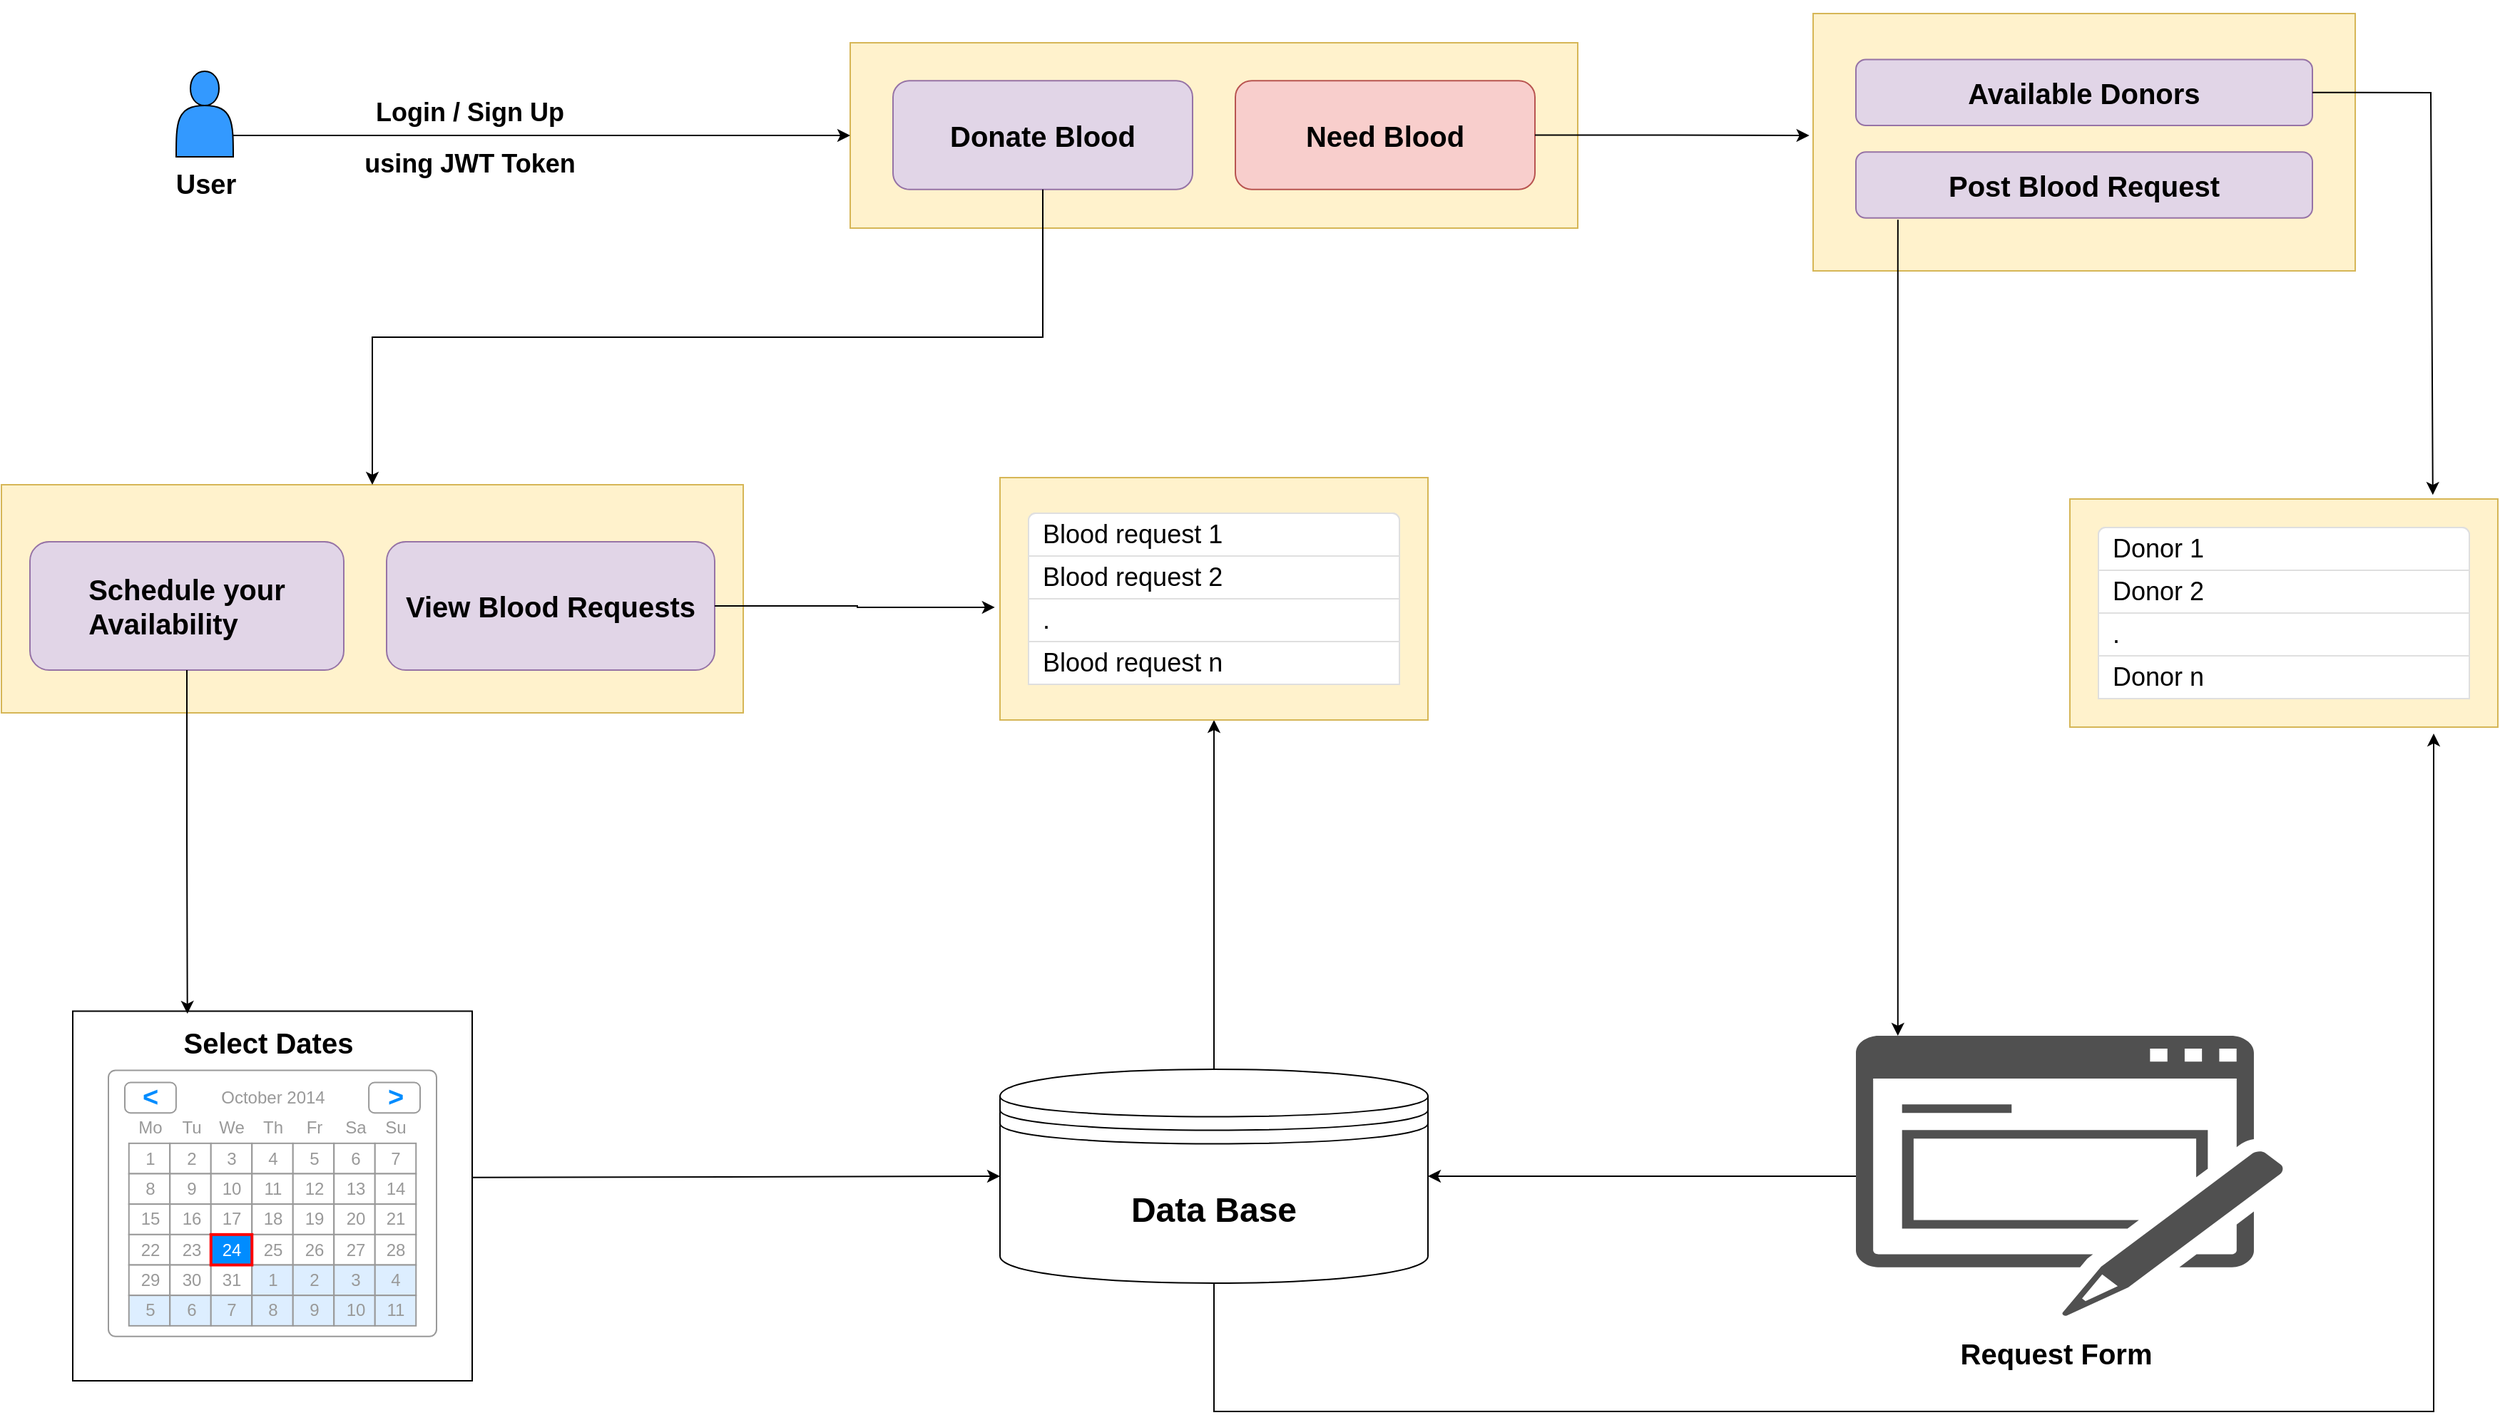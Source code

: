 <mxfile version="21.1.5" type="github">
  <diagram name="Page-1" id="_dlQbxQwr0FtsPUABI_s">
    <mxGraphModel dx="4420" dy="1849" grid="1" gridSize="10" guides="1" tooltips="1" connect="1" arrows="1" fold="1" page="1" pageScale="1" pageWidth="850" pageHeight="1100" math="0" shadow="0">
      <root>
        <mxCell id="0" />
        <mxCell id="1" parent="0" />
        <mxCell id="BOf6KH2qvp3F2B6-meaJ-16" style="edgeStyle=orthogonalEdgeStyle;rounded=0;orthogonalLoop=1;jettySize=auto;html=1;exitX=0.5;exitY=1;exitDx=0;exitDy=0;entryX=0.85;entryY=1.028;entryDx=0;entryDy=0;entryPerimeter=0;" parent="1" source="t5PaIuf_Ucvlq-BYLgik-24" edge="1" target="t5PaIuf_Ucvlq-BYLgik-53">
          <mxGeometry relative="1" as="geometry">
            <mxPoint x="-260" y="1010" as="targetPoint" />
            <mxPoint x="590" y="540" as="sourcePoint" />
            <Array as="points">
              <mxPoint x="-190" y="1030" />
              <mxPoint x="665" y="1030" />
            </Array>
          </mxGeometry>
        </mxCell>
        <mxCell id="BOf6KH2qvp3F2B6-meaJ-19" style="edgeStyle=orthogonalEdgeStyle;rounded=0;orthogonalLoop=1;jettySize=auto;html=1;exitX=0.5;exitY=0;exitDx=0;exitDy=0;entryX=0.5;entryY=1;entryDx=0;entryDy=0;" parent="1" source="t5PaIuf_Ucvlq-BYLgik-24" target="t5PaIuf_Ucvlq-BYLgik-28" edge="1">
          <mxGeometry relative="1" as="geometry">
            <Array as="points">
              <mxPoint x="-190" y="580" />
              <mxPoint x="-190" y="580" />
            </Array>
          </mxGeometry>
        </mxCell>
        <mxCell id="t5PaIuf_Ucvlq-BYLgik-24" value="&lt;font style=&quot;font-size: 24px;&quot;&gt;Data Base&lt;/font&gt;" style="shape=datastore;whiteSpace=wrap;html=1;fontSize=22;fontStyle=1" parent="1" vertex="1">
          <mxGeometry x="-340" y="790" width="300" height="150" as="geometry" />
        </mxCell>
        <mxCell id="t5PaIuf_Ucvlq-BYLgik-44" value="" style="sketch=0;pointerEvents=1;shadow=0;dashed=0;html=1;strokeColor=none;fillColor=#505050;labelPosition=center;verticalLabelPosition=bottom;verticalAlign=top;outlineConnect=0;align=center;shape=mxgraph.office.concepts.form;" parent="1" vertex="1">
          <mxGeometry x="260" y="766.5" width="300" height="197" as="geometry" />
        </mxCell>
        <mxCell id="t5PaIuf_Ucvlq-BYLgik-47" value="" style="endArrow=classic;html=1;rounded=0;entryX=1;entryY=0.5;entryDx=0;entryDy=0;" parent="1" source="t5PaIuf_Ucvlq-BYLgik-44" target="t5PaIuf_Ucvlq-BYLgik-24" edge="1">
          <mxGeometry width="50" height="50" relative="1" as="geometry">
            <mxPoint x="490" y="1110" as="sourcePoint" />
            <mxPoint x="580" y="1000" as="targetPoint" />
          </mxGeometry>
        </mxCell>
        <mxCell id="t5PaIuf_Ucvlq-BYLgik-48" value="&lt;b&gt;Request Form&lt;/b&gt;" style="text;html=1;align=center;verticalAlign=middle;resizable=0;points=[];autosize=1;strokeColor=none;fillColor=none;fontSize=20;" parent="1" vertex="1">
          <mxGeometry x="320" y="968.5" width="160" height="40" as="geometry" />
        </mxCell>
        <mxCell id="BOf6KH2qvp3F2B6-meaJ-9" value="" style="group" parent="1" vertex="1" connectable="0">
          <mxGeometry x="-1040" y="380" width="520" height="160" as="geometry" />
        </mxCell>
        <mxCell id="t5PaIuf_Ucvlq-BYLgik-10" value="" style="whiteSpace=wrap;html=1;fillColor=#fff2cc;strokeColor=#d6b656;movable=1;resizable=1;rotatable=1;deletable=1;editable=1;locked=0;connectable=1;" parent="BOf6KH2qvp3F2B6-meaJ-9" vertex="1">
          <mxGeometry width="520" height="160" as="geometry" />
        </mxCell>
        <mxCell id="t5PaIuf_Ucvlq-BYLgik-12" value="&lt;div style=&quot;text-align: justify;&quot;&gt;&lt;b style=&quot;text-align: center; border-color: var(--border-color);&quot;&gt;&lt;div style=&quot;text-align: justify; display: inline !important;&quot;&gt;&lt;b style=&quot;border-color: var(--border-color);&quot;&gt;Schedule&amp;nbsp;&lt;/b&gt;&lt;b style=&quot;border-color: var(--border-color);&quot;&gt;your&lt;/b&gt;&lt;/div&gt;&lt;/b&gt;&lt;br&gt;&lt;/div&gt;&lt;b style=&quot;border-color: var(--border-color);&quot;&gt;&lt;div style=&quot;text-align: justify;&quot;&gt;&lt;b style=&quot;border-color: var(--border-color);&quot;&gt;Availability&lt;/b&gt;&lt;/div&gt;&lt;/b&gt;" style="rounded=1;whiteSpace=wrap;html=1;fillColor=#e1d5e7;strokeColor=#9673a6;fontSize=20;" parent="BOf6KH2qvp3F2B6-meaJ-9" vertex="1">
          <mxGeometry x="20" y="40" width="220" height="90" as="geometry" />
        </mxCell>
        <mxCell id="t5PaIuf_Ucvlq-BYLgik-13" value="&lt;b&gt;View Blood Requests&lt;br&gt;&lt;/b&gt;" style="rounded=1;whiteSpace=wrap;html=1;fillColor=#e1d5e7;strokeColor=#9673a6;fontSize=20;" parent="BOf6KH2qvp3F2B6-meaJ-9" vertex="1">
          <mxGeometry x="270" y="40" width="230" height="90" as="geometry" />
        </mxCell>
        <mxCell id="BOf6KH2qvp3F2B6-meaJ-10" value="" style="group" parent="1" vertex="1" connectable="0">
          <mxGeometry x="-1010" y="728.5" width="320" height="280" as="geometry" />
        </mxCell>
        <mxCell id="t5PaIuf_Ucvlq-BYLgik-22" value="Select Dates&amp;nbsp;&lt;br&gt;&lt;br&gt;&lt;br&gt;&lt;br&gt;&lt;br&gt;&lt;br&gt;&lt;br&gt;&lt;br&gt;&lt;br&gt;&lt;br&gt;" style="rounded=0;whiteSpace=wrap;html=1;fontSize=20;fontStyle=1" parent="BOf6KH2qvp3F2B6-meaJ-10" vertex="1">
          <mxGeometry x="20" y="20.741" width="280" height="259.259" as="geometry" />
        </mxCell>
        <mxCell id="t5PaIuf_Ucvlq-BYLgik-79" value="" style="strokeWidth=1;shadow=0;dashed=0;align=center;html=1;shape=mxgraph.mockup.forms.rrect;rSize=5;strokeColor=#999999;fillColor=#ffffff;" parent="BOf6KH2qvp3F2B6-meaJ-10" vertex="1">
          <mxGeometry x="45" y="62.222" width="230" height="186.667" as="geometry" />
        </mxCell>
        <mxCell id="t5PaIuf_Ucvlq-BYLgik-80" value="October 2014" style="strokeWidth=1;shadow=0;dashed=0;align=center;html=1;shape=mxgraph.mockup.forms.anchor;fontColor=#999999;" parent="t5PaIuf_Ucvlq-BYLgik-79" vertex="1">
          <mxGeometry x="43.125" y="8.533" width="143.75" height="21.333" as="geometry" />
        </mxCell>
        <mxCell id="t5PaIuf_Ucvlq-BYLgik-81" value="&lt;" style="strokeWidth=1;shadow=0;dashed=0;align=center;html=1;shape=mxgraph.mockup.forms.rrect;rSize=4;strokeColor=#999999;fontColor=#008cff;fontSize=19;fontStyle=1;" parent="t5PaIuf_Ucvlq-BYLgik-79" vertex="1">
          <mxGeometry x="11.5" y="8.533" width="35.938" height="21.333" as="geometry" />
        </mxCell>
        <mxCell id="t5PaIuf_Ucvlq-BYLgik-82" value="&gt;" style="strokeWidth=1;shadow=0;dashed=0;align=center;html=1;shape=mxgraph.mockup.forms.rrect;rSize=4;strokeColor=#999999;fontColor=#008cff;fontSize=19;fontStyle=1;" parent="t5PaIuf_Ucvlq-BYLgik-79" vertex="1">
          <mxGeometry x="182.562" y="8.533" width="35.938" height="21.333" as="geometry" />
        </mxCell>
        <mxCell id="t5PaIuf_Ucvlq-BYLgik-83" value="Mo" style="strokeWidth=1;shadow=0;dashed=0;align=center;html=1;shape=mxgraph.mockup.forms.anchor;fontColor=#999999;" parent="t5PaIuf_Ucvlq-BYLgik-79" vertex="1">
          <mxGeometry x="14.375" y="29.867" width="28.75" height="21.333" as="geometry" />
        </mxCell>
        <mxCell id="t5PaIuf_Ucvlq-BYLgik-84" value="Tu" style="strokeWidth=1;shadow=0;dashed=0;align=center;html=1;shape=mxgraph.mockup.forms.anchor;fontColor=#999999;" parent="t5PaIuf_Ucvlq-BYLgik-79" vertex="1">
          <mxGeometry x="43.125" y="29.867" width="28.75" height="21.333" as="geometry" />
        </mxCell>
        <mxCell id="t5PaIuf_Ucvlq-BYLgik-85" value="We" style="strokeWidth=1;shadow=0;dashed=0;align=center;html=1;shape=mxgraph.mockup.forms.anchor;fontColor=#999999;" parent="t5PaIuf_Ucvlq-BYLgik-79" vertex="1">
          <mxGeometry x="71.875" y="29.867" width="28.75" height="21.333" as="geometry" />
        </mxCell>
        <mxCell id="t5PaIuf_Ucvlq-BYLgik-86" value="Th" style="strokeWidth=1;shadow=0;dashed=0;align=center;html=1;shape=mxgraph.mockup.forms.anchor;fontColor=#999999;" parent="t5PaIuf_Ucvlq-BYLgik-79" vertex="1">
          <mxGeometry x="100.625" y="29.867" width="28.75" height="21.333" as="geometry" />
        </mxCell>
        <mxCell id="t5PaIuf_Ucvlq-BYLgik-87" value="Fr" style="strokeWidth=1;shadow=0;dashed=0;align=center;html=1;shape=mxgraph.mockup.forms.anchor;fontColor=#999999;" parent="t5PaIuf_Ucvlq-BYLgik-79" vertex="1">
          <mxGeometry x="129.375" y="29.867" width="28.75" height="21.333" as="geometry" />
        </mxCell>
        <mxCell id="t5PaIuf_Ucvlq-BYLgik-88" value="Sa" style="strokeWidth=1;shadow=0;dashed=0;align=center;html=1;shape=mxgraph.mockup.forms.anchor;fontColor=#999999;" parent="t5PaIuf_Ucvlq-BYLgik-79" vertex="1">
          <mxGeometry x="158.125" y="29.867" width="28.75" height="21.333" as="geometry" />
        </mxCell>
        <mxCell id="t5PaIuf_Ucvlq-BYLgik-89" value="Su" style="strokeWidth=1;shadow=0;dashed=0;align=center;html=1;shape=mxgraph.mockup.forms.anchor;fontColor=#999999;" parent="t5PaIuf_Ucvlq-BYLgik-79" vertex="1">
          <mxGeometry x="186.875" y="29.867" width="28.75" height="21.333" as="geometry" />
        </mxCell>
        <mxCell id="t5PaIuf_Ucvlq-BYLgik-90" value="1" style="strokeWidth=1;shadow=0;dashed=0;align=center;html=1;shape=mxgraph.mockup.forms.rrect;rSize=0;strokeColor=#999999;fontColor=#999999;" parent="t5PaIuf_Ucvlq-BYLgik-79" vertex="1">
          <mxGeometry x="14.375" y="51.2" width="28.75" height="21.333" as="geometry" />
        </mxCell>
        <mxCell id="t5PaIuf_Ucvlq-BYLgik-91" value="2" style="strokeWidth=1;shadow=0;dashed=0;align=center;html=1;shape=mxgraph.mockup.forms.rrect;rSize=0;strokeColor=#999999;fontColor=#999999;" parent="t5PaIuf_Ucvlq-BYLgik-79" vertex="1">
          <mxGeometry x="43.125" y="51.2" width="28.75" height="21.333" as="geometry" />
        </mxCell>
        <mxCell id="t5PaIuf_Ucvlq-BYLgik-92" value="3" style="strokeWidth=1;shadow=0;dashed=0;align=center;html=1;shape=mxgraph.mockup.forms.rrect;rSize=0;strokeColor=#999999;fontColor=#999999;" parent="t5PaIuf_Ucvlq-BYLgik-79" vertex="1">
          <mxGeometry x="71.875" y="51.2" width="28.75" height="21.333" as="geometry" />
        </mxCell>
        <mxCell id="t5PaIuf_Ucvlq-BYLgik-93" value="4" style="strokeWidth=1;shadow=0;dashed=0;align=center;html=1;shape=mxgraph.mockup.forms.rrect;rSize=0;strokeColor=#999999;fontColor=#999999;" parent="t5PaIuf_Ucvlq-BYLgik-79" vertex="1">
          <mxGeometry x="100.625" y="51.2" width="28.75" height="21.333" as="geometry" />
        </mxCell>
        <mxCell id="t5PaIuf_Ucvlq-BYLgik-94" value="5" style="strokeWidth=1;shadow=0;dashed=0;align=center;html=1;shape=mxgraph.mockup.forms.rrect;rSize=0;strokeColor=#999999;fontColor=#999999;" parent="t5PaIuf_Ucvlq-BYLgik-79" vertex="1">
          <mxGeometry x="129.375" y="51.2" width="28.75" height="21.333" as="geometry" />
        </mxCell>
        <mxCell id="t5PaIuf_Ucvlq-BYLgik-95" value="6" style="strokeWidth=1;shadow=0;dashed=0;align=center;html=1;shape=mxgraph.mockup.forms.rrect;rSize=0;strokeColor=#999999;fontColor=#999999;" parent="t5PaIuf_Ucvlq-BYLgik-79" vertex="1">
          <mxGeometry x="158.125" y="51.2" width="28.75" height="21.333" as="geometry" />
        </mxCell>
        <mxCell id="t5PaIuf_Ucvlq-BYLgik-96" value="7" style="strokeWidth=1;shadow=0;dashed=0;align=center;html=1;shape=mxgraph.mockup.forms.rrect;rSize=0;strokeColor=#999999;fontColor=#999999;" parent="t5PaIuf_Ucvlq-BYLgik-79" vertex="1">
          <mxGeometry x="186.875" y="51.2" width="28.75" height="21.333" as="geometry" />
        </mxCell>
        <mxCell id="t5PaIuf_Ucvlq-BYLgik-97" value="8" style="strokeWidth=1;shadow=0;dashed=0;align=center;html=1;shape=mxgraph.mockup.forms.rrect;rSize=0;strokeColor=#999999;fontColor=#999999;" parent="t5PaIuf_Ucvlq-BYLgik-79" vertex="1">
          <mxGeometry x="14.375" y="72.533" width="28.75" height="21.333" as="geometry" />
        </mxCell>
        <mxCell id="t5PaIuf_Ucvlq-BYLgik-98" value="9" style="strokeWidth=1;shadow=0;dashed=0;align=center;html=1;shape=mxgraph.mockup.forms.rrect;rSize=0;strokeColor=#999999;fontColor=#999999;" parent="t5PaIuf_Ucvlq-BYLgik-79" vertex="1">
          <mxGeometry x="43.125" y="72.533" width="28.75" height="21.333" as="geometry" />
        </mxCell>
        <mxCell id="t5PaIuf_Ucvlq-BYLgik-99" value="10" style="strokeWidth=1;shadow=0;dashed=0;align=center;html=1;shape=mxgraph.mockup.forms.rrect;rSize=0;strokeColor=#999999;fontColor=#999999;" parent="t5PaIuf_Ucvlq-BYLgik-79" vertex="1">
          <mxGeometry x="71.875" y="72.533" width="28.75" height="21.333" as="geometry" />
        </mxCell>
        <mxCell id="t5PaIuf_Ucvlq-BYLgik-100" value="11" style="strokeWidth=1;shadow=0;dashed=0;align=center;html=1;shape=mxgraph.mockup.forms.rrect;rSize=0;strokeColor=#999999;fontColor=#999999;" parent="t5PaIuf_Ucvlq-BYLgik-79" vertex="1">
          <mxGeometry x="100.625" y="72.533" width="28.75" height="21.333" as="geometry" />
        </mxCell>
        <mxCell id="t5PaIuf_Ucvlq-BYLgik-101" value="12" style="strokeWidth=1;shadow=0;dashed=0;align=center;html=1;shape=mxgraph.mockup.forms.rrect;rSize=0;strokeColor=#999999;fontColor=#999999;" parent="t5PaIuf_Ucvlq-BYLgik-79" vertex="1">
          <mxGeometry x="129.375" y="72.533" width="28.75" height="21.333" as="geometry" />
        </mxCell>
        <mxCell id="t5PaIuf_Ucvlq-BYLgik-102" value="13" style="strokeWidth=1;shadow=0;dashed=0;align=center;html=1;shape=mxgraph.mockup.forms.rrect;rSize=0;strokeColor=#999999;fontColor=#999999;" parent="t5PaIuf_Ucvlq-BYLgik-79" vertex="1">
          <mxGeometry x="158.125" y="72.533" width="28.75" height="21.333" as="geometry" />
        </mxCell>
        <mxCell id="t5PaIuf_Ucvlq-BYLgik-103" value="14" style="strokeWidth=1;shadow=0;dashed=0;align=center;html=1;shape=mxgraph.mockup.forms.rrect;rSize=0;strokeColor=#999999;fontColor=#999999;" parent="t5PaIuf_Ucvlq-BYLgik-79" vertex="1">
          <mxGeometry x="186.875" y="72.533" width="28.75" height="21.333" as="geometry" />
        </mxCell>
        <mxCell id="t5PaIuf_Ucvlq-BYLgik-104" value="15" style="strokeWidth=1;shadow=0;dashed=0;align=center;html=1;shape=mxgraph.mockup.forms.rrect;rSize=0;strokeColor=#999999;fontColor=#999999;" parent="t5PaIuf_Ucvlq-BYLgik-79" vertex="1">
          <mxGeometry x="14.375" y="93.867" width="28.75" height="21.333" as="geometry" />
        </mxCell>
        <mxCell id="t5PaIuf_Ucvlq-BYLgik-105" value="16" style="strokeWidth=1;shadow=0;dashed=0;align=center;html=1;shape=mxgraph.mockup.forms.rrect;rSize=0;strokeColor=#999999;fontColor=#999999;" parent="t5PaIuf_Ucvlq-BYLgik-79" vertex="1">
          <mxGeometry x="43.125" y="93.867" width="28.75" height="21.333" as="geometry" />
        </mxCell>
        <mxCell id="t5PaIuf_Ucvlq-BYLgik-106" value="17" style="strokeWidth=1;shadow=0;dashed=0;align=center;html=1;shape=mxgraph.mockup.forms.rrect;rSize=0;strokeColor=#999999;fontColor=#999999;" parent="t5PaIuf_Ucvlq-BYLgik-79" vertex="1">
          <mxGeometry x="71.875" y="93.867" width="28.75" height="21.333" as="geometry" />
        </mxCell>
        <mxCell id="t5PaIuf_Ucvlq-BYLgik-107" value="18" style="strokeWidth=1;shadow=0;dashed=0;align=center;html=1;shape=mxgraph.mockup.forms.rrect;rSize=0;strokeColor=#999999;fontColor=#999999;" parent="t5PaIuf_Ucvlq-BYLgik-79" vertex="1">
          <mxGeometry x="100.625" y="93.867" width="28.75" height="21.333" as="geometry" />
        </mxCell>
        <mxCell id="t5PaIuf_Ucvlq-BYLgik-108" value="19" style="strokeWidth=1;shadow=0;dashed=0;align=center;html=1;shape=mxgraph.mockup.forms.rrect;rSize=0;strokeColor=#999999;fontColor=#999999;" parent="t5PaIuf_Ucvlq-BYLgik-79" vertex="1">
          <mxGeometry x="129.375" y="93.867" width="28.75" height="21.333" as="geometry" />
        </mxCell>
        <mxCell id="t5PaIuf_Ucvlq-BYLgik-109" value="20" style="strokeWidth=1;shadow=0;dashed=0;align=center;html=1;shape=mxgraph.mockup.forms.rrect;rSize=0;strokeColor=#999999;fontColor=#999999;" parent="t5PaIuf_Ucvlq-BYLgik-79" vertex="1">
          <mxGeometry x="158.125" y="93.867" width="28.75" height="21.333" as="geometry" />
        </mxCell>
        <mxCell id="t5PaIuf_Ucvlq-BYLgik-110" value="21" style="strokeWidth=1;shadow=0;dashed=0;align=center;html=1;shape=mxgraph.mockup.forms.rrect;rSize=0;strokeColor=#999999;fontColor=#999999;" parent="t5PaIuf_Ucvlq-BYLgik-79" vertex="1">
          <mxGeometry x="186.875" y="93.867" width="28.75" height="21.333" as="geometry" />
        </mxCell>
        <mxCell id="t5PaIuf_Ucvlq-BYLgik-111" value="22" style="strokeWidth=1;shadow=0;dashed=0;align=center;html=1;shape=mxgraph.mockup.forms.rrect;rSize=0;strokeColor=#999999;fontColor=#999999;" parent="t5PaIuf_Ucvlq-BYLgik-79" vertex="1">
          <mxGeometry x="14.375" y="115.2" width="28.75" height="21.333" as="geometry" />
        </mxCell>
        <mxCell id="t5PaIuf_Ucvlq-BYLgik-112" value="23" style="strokeWidth=1;shadow=0;dashed=0;align=center;html=1;shape=mxgraph.mockup.forms.rrect;rSize=0;strokeColor=#999999;fontColor=#999999;" parent="t5PaIuf_Ucvlq-BYLgik-79" vertex="1">
          <mxGeometry x="43.125" y="115.2" width="28.75" height="21.333" as="geometry" />
        </mxCell>
        <mxCell id="t5PaIuf_Ucvlq-BYLgik-113" value="25" style="strokeWidth=1;shadow=0;dashed=0;align=center;html=1;shape=mxgraph.mockup.forms.rrect;rSize=0;strokeColor=#999999;fontColor=#999999;" parent="t5PaIuf_Ucvlq-BYLgik-79" vertex="1">
          <mxGeometry x="100.625" y="115.2" width="28.75" height="21.333" as="geometry" />
        </mxCell>
        <mxCell id="t5PaIuf_Ucvlq-BYLgik-114" value="26" style="strokeWidth=1;shadow=0;dashed=0;align=center;html=1;shape=mxgraph.mockup.forms.rrect;rSize=0;strokeColor=#999999;fontColor=#999999;" parent="t5PaIuf_Ucvlq-BYLgik-79" vertex="1">
          <mxGeometry x="129.375" y="115.2" width="28.75" height="21.333" as="geometry" />
        </mxCell>
        <mxCell id="t5PaIuf_Ucvlq-BYLgik-115" value="27" style="strokeWidth=1;shadow=0;dashed=0;align=center;html=1;shape=mxgraph.mockup.forms.rrect;rSize=0;strokeColor=#999999;fontColor=#999999;" parent="t5PaIuf_Ucvlq-BYLgik-79" vertex="1">
          <mxGeometry x="158.125" y="115.2" width="28.75" height="21.333" as="geometry" />
        </mxCell>
        <mxCell id="t5PaIuf_Ucvlq-BYLgik-116" value="28" style="strokeWidth=1;shadow=0;dashed=0;align=center;html=1;shape=mxgraph.mockup.forms.rrect;rSize=0;strokeColor=#999999;fontColor=#999999;" parent="t5PaIuf_Ucvlq-BYLgik-79" vertex="1">
          <mxGeometry x="186.875" y="115.2" width="28.75" height="21.333" as="geometry" />
        </mxCell>
        <mxCell id="t5PaIuf_Ucvlq-BYLgik-117" value="29" style="strokeWidth=1;shadow=0;dashed=0;align=center;html=1;shape=mxgraph.mockup.forms.rrect;rSize=0;strokeColor=#999999;fontColor=#999999;" parent="t5PaIuf_Ucvlq-BYLgik-79" vertex="1">
          <mxGeometry x="14.375" y="136.533" width="28.75" height="21.333" as="geometry" />
        </mxCell>
        <mxCell id="t5PaIuf_Ucvlq-BYLgik-118" value="30" style="strokeWidth=1;shadow=0;dashed=0;align=center;html=1;shape=mxgraph.mockup.forms.rrect;rSize=0;strokeColor=#999999;fontColor=#999999;" parent="t5PaIuf_Ucvlq-BYLgik-79" vertex="1">
          <mxGeometry x="43.125" y="136.533" width="28.75" height="21.333" as="geometry" />
        </mxCell>
        <mxCell id="t5PaIuf_Ucvlq-BYLgik-119" value="31" style="strokeWidth=1;shadow=0;dashed=0;align=center;html=1;shape=mxgraph.mockup.forms.rrect;rSize=0;strokeColor=#999999;fontColor=#999999;" parent="t5PaIuf_Ucvlq-BYLgik-79" vertex="1">
          <mxGeometry x="71.875" y="136.533" width="28.75" height="21.333" as="geometry" />
        </mxCell>
        <mxCell id="t5PaIuf_Ucvlq-BYLgik-120" value="1" style="strokeWidth=1;shadow=0;dashed=0;align=center;html=1;shape=mxgraph.mockup.forms.rrect;rSize=0;strokeColor=#999999;fontColor=#999999;fillColor=#ddeeff;" parent="t5PaIuf_Ucvlq-BYLgik-79" vertex="1">
          <mxGeometry x="100.625" y="136.533" width="28.75" height="21.333" as="geometry" />
        </mxCell>
        <mxCell id="t5PaIuf_Ucvlq-BYLgik-121" value="2" style="strokeWidth=1;shadow=0;dashed=0;align=center;html=1;shape=mxgraph.mockup.forms.rrect;rSize=0;strokeColor=#999999;fontColor=#999999;fillColor=#ddeeff;" parent="t5PaIuf_Ucvlq-BYLgik-79" vertex="1">
          <mxGeometry x="129.375" y="136.533" width="28.75" height="21.333" as="geometry" />
        </mxCell>
        <mxCell id="t5PaIuf_Ucvlq-BYLgik-122" value="3" style="strokeWidth=1;shadow=0;dashed=0;align=center;html=1;shape=mxgraph.mockup.forms.rrect;rSize=0;strokeColor=#999999;fontColor=#999999;fillColor=#ddeeff;" parent="t5PaIuf_Ucvlq-BYLgik-79" vertex="1">
          <mxGeometry x="158.125" y="136.533" width="28.75" height="21.333" as="geometry" />
        </mxCell>
        <mxCell id="t5PaIuf_Ucvlq-BYLgik-123" value="4" style="strokeWidth=1;shadow=0;dashed=0;align=center;html=1;shape=mxgraph.mockup.forms.rrect;rSize=0;strokeColor=#999999;fontColor=#999999;fillColor=#ddeeff;" parent="t5PaIuf_Ucvlq-BYLgik-79" vertex="1">
          <mxGeometry x="186.875" y="136.533" width="28.75" height="21.333" as="geometry" />
        </mxCell>
        <mxCell id="t5PaIuf_Ucvlq-BYLgik-124" value="5" style="strokeWidth=1;shadow=0;dashed=0;align=center;html=1;shape=mxgraph.mockup.forms.rrect;rSize=0;strokeColor=#999999;fontColor=#999999;fillColor=#ddeeff;" parent="t5PaIuf_Ucvlq-BYLgik-79" vertex="1">
          <mxGeometry x="14.375" y="157.867" width="28.75" height="21.333" as="geometry" />
        </mxCell>
        <mxCell id="t5PaIuf_Ucvlq-BYLgik-125" value="6" style="strokeWidth=1;shadow=0;dashed=0;align=center;html=1;shape=mxgraph.mockup.forms.rrect;rSize=0;strokeColor=#999999;fontColor=#999999;fillColor=#ddeeff;" parent="t5PaIuf_Ucvlq-BYLgik-79" vertex="1">
          <mxGeometry x="43.125" y="157.867" width="28.75" height="21.333" as="geometry" />
        </mxCell>
        <mxCell id="t5PaIuf_Ucvlq-BYLgik-126" value="7" style="strokeWidth=1;shadow=0;dashed=0;align=center;html=1;shape=mxgraph.mockup.forms.rrect;rSize=0;strokeColor=#999999;fontColor=#999999;fillColor=#ddeeff;" parent="t5PaIuf_Ucvlq-BYLgik-79" vertex="1">
          <mxGeometry x="71.875" y="157.867" width="28.75" height="21.333" as="geometry" />
        </mxCell>
        <mxCell id="t5PaIuf_Ucvlq-BYLgik-127" value="8" style="strokeWidth=1;shadow=0;dashed=0;align=center;html=1;shape=mxgraph.mockup.forms.rrect;rSize=0;strokeColor=#999999;fontColor=#999999;fillColor=#ddeeff;" parent="t5PaIuf_Ucvlq-BYLgik-79" vertex="1">
          <mxGeometry x="100.625" y="157.867" width="28.75" height="21.333" as="geometry" />
        </mxCell>
        <mxCell id="t5PaIuf_Ucvlq-BYLgik-128" value="9" style="strokeWidth=1;shadow=0;dashed=0;align=center;html=1;shape=mxgraph.mockup.forms.rrect;rSize=0;strokeColor=#999999;fontColor=#999999;fillColor=#ddeeff;" parent="t5PaIuf_Ucvlq-BYLgik-79" vertex="1">
          <mxGeometry x="129.375" y="157.867" width="28.75" height="21.333" as="geometry" />
        </mxCell>
        <mxCell id="t5PaIuf_Ucvlq-BYLgik-129" value="10" style="strokeWidth=1;shadow=0;dashed=0;align=center;html=1;shape=mxgraph.mockup.forms.rrect;rSize=0;strokeColor=#999999;fontColor=#999999;fillColor=#ddeeff;" parent="t5PaIuf_Ucvlq-BYLgik-79" vertex="1">
          <mxGeometry x="158.125" y="157.867" width="28.75" height="21.333" as="geometry" />
        </mxCell>
        <mxCell id="t5PaIuf_Ucvlq-BYLgik-130" value="11" style="strokeWidth=1;shadow=0;dashed=0;align=center;html=1;shape=mxgraph.mockup.forms.rrect;rSize=0;strokeColor=#999999;fontColor=#999999;fillColor=#ddeeff;" parent="t5PaIuf_Ucvlq-BYLgik-79" vertex="1">
          <mxGeometry x="186.875" y="157.867" width="28.75" height="21.333" as="geometry" />
        </mxCell>
        <mxCell id="t5PaIuf_Ucvlq-BYLgik-131" value="24" style="strokeWidth=1;shadow=0;dashed=0;align=center;html=1;shape=mxgraph.mockup.forms.rrect;rSize=0;strokeColor=#ff0000;fontColor=#ffffff;strokeWidth=2;fillColor=#008cff;" parent="t5PaIuf_Ucvlq-BYLgik-79" vertex="1">
          <mxGeometry x="71.875" y="115.2" width="28.75" height="21.333" as="geometry" />
        </mxCell>
        <mxCell id="BOf6KH2qvp3F2B6-meaJ-11" value="" style="group" parent="1" vertex="1" connectable="0">
          <mxGeometry x="-340" y="375" width="300" height="170" as="geometry" />
        </mxCell>
        <mxCell id="t5PaIuf_Ucvlq-BYLgik-28" value="" style="whiteSpace=wrap;html=1;fillColor=#fff2cc;strokeColor=#d6b656;movable=1;resizable=1;rotatable=1;deletable=1;editable=1;locked=0;connectable=1;" parent="BOf6KH2qvp3F2B6-meaJ-11" vertex="1">
          <mxGeometry width="300" height="170" as="geometry" />
        </mxCell>
        <mxCell id="t5PaIuf_Ucvlq-BYLgik-30" value="" style="html=1;shadow=0;dashed=0;shape=mxgraph.bootstrap.rrect;rSize=5;strokeColor=#DFDFDF;html=1;whiteSpace=wrap;fillColor=#FFFFFF;fontColor=#000000;" parent="BOf6KH2qvp3F2B6-meaJ-11" vertex="1">
          <mxGeometry x="20" y="25" width="260" height="120" as="geometry" />
        </mxCell>
        <mxCell id="t5PaIuf_Ucvlq-BYLgik-31" value="&lt;font color=&quot;#000000&quot;&gt;Blood request 1&lt;/font&gt;" style="html=1;shadow=0;dashed=0;shape=mxgraph.bootstrap.topButton;rSize=5;strokeColor=inherit;fillColor=#ffffff;fontColor=#6C767D;perimeter=none;whiteSpace=wrap;resizeWidth=1;align=left;spacing=10;fontSize=18;" parent="t5PaIuf_Ucvlq-BYLgik-30" vertex="1">
          <mxGeometry width="260" height="30" relative="1" as="geometry" />
        </mxCell>
        <mxCell id="t5PaIuf_Ucvlq-BYLgik-32" value="&lt;font style=&quot;font-size: 18px;&quot;&gt;Blood request 2&lt;/font&gt;" style="strokeColor=inherit;fillColor=inherit;gradientColor=inherit;fontColor=inherit;html=1;shadow=0;dashed=0;perimeter=none;whiteSpace=wrap;resizeWidth=1;align=left;spacing=10;" parent="t5PaIuf_Ucvlq-BYLgik-30" vertex="1">
          <mxGeometry width="260" height="30" relative="1" as="geometry">
            <mxPoint y="30" as="offset" />
          </mxGeometry>
        </mxCell>
        <mxCell id="t5PaIuf_Ucvlq-BYLgik-33" value="." style="strokeColor=inherit;fillColor=inherit;gradientColor=inherit;fontColor=inherit;html=1;shadow=0;dashed=0;perimeter=none;whiteSpace=wrap;resizeWidth=1;align=left;spacing=10;fontSize=18;" parent="t5PaIuf_Ucvlq-BYLgik-30" vertex="1">
          <mxGeometry width="260" height="30" relative="1" as="geometry">
            <mxPoint y="60" as="offset" />
          </mxGeometry>
        </mxCell>
        <mxCell id="t5PaIuf_Ucvlq-BYLgik-34" value="&lt;font style=&quot;font-size: 18px;&quot;&gt;Blood request n&lt;/font&gt;" style="strokeColor=inherit;fillColor=inherit;gradientColor=inherit;fontColor=inherit;html=1;shadow=0;dashed=0;perimeter=none;whiteSpace=wrap;resizeWidth=1;align=left;spacing=10;" parent="t5PaIuf_Ucvlq-BYLgik-30" vertex="1">
          <mxGeometry width="260" height="30" relative="1" as="geometry">
            <mxPoint y="90" as="offset" />
          </mxGeometry>
        </mxCell>
        <mxCell id="wy3hE0zntUCl_BmKuc5c-1" value="" style="group" parent="1" vertex="1" connectable="0">
          <mxGeometry x="230" y="40" width="380" height="190" as="geometry" />
        </mxCell>
        <mxCell id="t5PaIuf_Ucvlq-BYLgik-11" value="" style="whiteSpace=wrap;html=1;fillColor=#fff2cc;strokeColor=#d6b656;" parent="wy3hE0zntUCl_BmKuc5c-1" vertex="1">
          <mxGeometry y="9.5" width="380" height="180.5" as="geometry" />
        </mxCell>
        <mxCell id="t5PaIuf_Ucvlq-BYLgik-16" value="&lt;b&gt;Available Donors&lt;/b&gt;" style="rounded=1;whiteSpace=wrap;html=1;fillColor=#e1d5e7;strokeColor=#9673a6;fontSize=20;" parent="wy3hE0zntUCl_BmKuc5c-1" vertex="1">
          <mxGeometry x="30" y="41.707" width="320" height="46.341" as="geometry" />
        </mxCell>
        <mxCell id="t5PaIuf_Ucvlq-BYLgik-17" value="&lt;b&gt;Post Blood Request&lt;/b&gt;" style="rounded=1;whiteSpace=wrap;html=1;fillColor=#e1d5e7;strokeColor=#9673a6;fontSize=20;" parent="wy3hE0zntUCl_BmKuc5c-1" vertex="1">
          <mxGeometry x="30" y="106.585" width="320" height="46.341" as="geometry" />
        </mxCell>
        <mxCell id="wy3hE0zntUCl_BmKuc5c-6" value="" style="endArrow=classic;html=1;rounded=0;entryX=0;entryY=0.5;entryDx=0;entryDy=0;exitX=1;exitY=0.45;exitDx=0;exitDy=0;exitPerimeter=0;" parent="1" source="t5PaIuf_Ucvlq-BYLgik-22" target="t5PaIuf_Ucvlq-BYLgik-24" edge="1">
          <mxGeometry width="50" height="50" relative="1" as="geometry">
            <mxPoint x="-520" y="865" as="sourcePoint" />
            <mxPoint x="-470" y="869.38" as="targetPoint" />
          </mxGeometry>
        </mxCell>
        <mxCell id="BOf6KH2qvp3F2B6-meaJ-21" style="edgeStyle=orthogonalEdgeStyle;rounded=0;orthogonalLoop=1;jettySize=auto;html=1;exitX=1;exitY=0.5;exitDx=0;exitDy=0;entryX=-0.012;entryY=0.535;entryDx=0;entryDy=0;entryPerimeter=0;" parent="1" source="t5PaIuf_Ucvlq-BYLgik-13" target="t5PaIuf_Ucvlq-BYLgik-28" edge="1">
          <mxGeometry relative="1" as="geometry">
            <mxPoint x="-460.0" y="690" as="targetPoint" />
          </mxGeometry>
        </mxCell>
        <mxCell id="wy3hE0zntUCl_BmKuc5c-8" value="" style="group" parent="1" vertex="1" connectable="0">
          <mxGeometry x="-445" y="70" width="510" height="130" as="geometry" />
        </mxCell>
        <mxCell id="t5PaIuf_Ucvlq-BYLgik-2" value="" style="whiteSpace=wrap;html=1;fillColor=#fff2cc;strokeColor=#d6b656;container=0;" parent="wy3hE0zntUCl_BmKuc5c-8" vertex="1">
          <mxGeometry width="510" height="130" as="geometry" />
        </mxCell>
        <mxCell id="t5PaIuf_Ucvlq-BYLgik-9" value="&lt;b&gt;Need Blood&lt;/b&gt;" style="rounded=1;whiteSpace=wrap;html=1;fillColor=#f8cecc;strokeColor=#b85450;fontSize=20;container=0;" parent="wy3hE0zntUCl_BmKuc5c-8" vertex="1">
          <mxGeometry x="270" y="26.67" width="210" height="76.19" as="geometry" />
        </mxCell>
        <mxCell id="wy3hE0zntUCl_BmKuc5c-2" value="&lt;b&gt;Donate Blood&lt;/b&gt;" style="rounded=1;whiteSpace=wrap;html=1;fillColor=#e1d5e7;strokeColor=#9673a6;fontSize=20;container=0;" parent="wy3hE0zntUCl_BmKuc5c-8" vertex="1">
          <mxGeometry x="30" y="26.67" width="210" height="76.19" as="geometry" />
        </mxCell>
        <mxCell id="BOf6KH2qvp3F2B6-meaJ-24" style="edgeStyle=orthogonalEdgeStyle;rounded=0;orthogonalLoop=1;jettySize=auto;html=1;exitX=1;exitY=0.5;exitDx=0;exitDy=0;entryX=-0.007;entryY=0.474;entryDx=0;entryDy=0;entryPerimeter=0;" parent="1" source="t5PaIuf_Ucvlq-BYLgik-9" target="t5PaIuf_Ucvlq-BYLgik-11" edge="1">
          <mxGeometry relative="1" as="geometry">
            <mxPoint x="280" y="135" as="targetPoint" />
            <mxPoint x="90" y="-285" as="sourcePoint" />
          </mxGeometry>
        </mxCell>
        <mxCell id="BOf6KH2qvp3F2B6-meaJ-23" style="edgeStyle=orthogonalEdgeStyle;rounded=0;orthogonalLoop=1;jettySize=auto;html=1;exitX=0.5;exitY=1;exitDx=0;exitDy=0;entryX=0.5;entryY=0;entryDx=0;entryDy=0;" parent="1" source="wy3hE0zntUCl_BmKuc5c-2" target="t5PaIuf_Ucvlq-BYLgik-10" edge="1">
          <mxGeometry relative="1" as="geometry">
            <mxPoint x="-430" y="7.62" as="targetPoint" />
            <mxPoint x="-160" y="-239.999" as="sourcePoint" />
          </mxGeometry>
        </mxCell>
        <mxCell id="gCrkEK-7WveElL1altE7-2" value="" style="endArrow=classic;html=1;rounded=0;exitX=1;exitY=0.75;exitDx=0;exitDy=0;entryX=0;entryY=0.5;entryDx=0;entryDy=0;" edge="1" parent="1" source="t5PaIuf_Ucvlq-BYLgik-1" target="t5PaIuf_Ucvlq-BYLgik-2">
          <mxGeometry width="50" height="50" relative="1" as="geometry">
            <mxPoint x="-330" y="50" as="sourcePoint" />
            <mxPoint x="-280" as="targetPoint" />
          </mxGeometry>
        </mxCell>
        <mxCell id="gCrkEK-7WveElL1altE7-3" value="" style="endArrow=classic;html=1;rounded=0;exitX=1;exitY=0.5;exitDx=0;exitDy=0;entryX=0.848;entryY=-0.018;entryDx=0;entryDy=0;entryPerimeter=0;" edge="1" parent="1" source="t5PaIuf_Ucvlq-BYLgik-16" target="t5PaIuf_Ucvlq-BYLgik-53">
          <mxGeometry width="50" height="50" relative="1" as="geometry">
            <mxPoint x="730" y="110" as="sourcePoint" />
            <mxPoint x="660" y="370" as="targetPoint" />
            <Array as="points">
              <mxPoint x="663" y="105" />
            </Array>
          </mxGeometry>
        </mxCell>
        <mxCell id="BOf6KH2qvp3F2B6-meaJ-17" style="edgeStyle=orthogonalEdgeStyle;rounded=0;orthogonalLoop=1;jettySize=auto;html=1;exitX=0.092;exitY=1.025;exitDx=0;exitDy=0;exitPerimeter=0;" parent="1" source="t5PaIuf_Ucvlq-BYLgik-17" target="t5PaIuf_Ucvlq-BYLgik-44" edge="1">
          <mxGeometry relative="1" as="geometry">
            <mxPoint x="300" y="170" as="sourcePoint" />
            <mxPoint x="320" y="720" as="targetPoint" />
            <Array as="points">
              <mxPoint x="289" y="220" />
              <mxPoint x="289" y="220" />
            </Array>
          </mxGeometry>
        </mxCell>
        <mxCell id="gCrkEK-7WveElL1altE7-7" value="" style="group" vertex="1" connectable="0" parent="1">
          <mxGeometry x="-932.5" y="90" width="305" height="100" as="geometry" />
        </mxCell>
        <mxCell id="BOf6KH2qvp3F2B6-meaJ-7" value="" style="group" parent="gCrkEK-7WveElL1altE7-7" vertex="1" connectable="0">
          <mxGeometry x="135" y="10" width="170" height="70" as="geometry" />
        </mxCell>
        <mxCell id="t5PaIuf_Ucvlq-BYLgik-5" value="&lt;span style=&quot;font-size: 18px;&quot;&gt;&lt;b&gt;Login / Sign Up&lt;/b&gt;&lt;/span&gt;" style="text;html=1;align=center;verticalAlign=middle;resizable=0;points=[];autosize=1;strokeColor=none;fillColor=none;" parent="BOf6KH2qvp3F2B6-meaJ-7" vertex="1">
          <mxGeometry x="5" y="4.375" width="160" height="30" as="geometry" />
        </mxCell>
        <mxCell id="t5PaIuf_Ucvlq-BYLgik-7" value="&lt;span style=&quot;font-size: 18px;&quot;&gt;&lt;b&gt;using JWT Token&lt;br&gt;&lt;/b&gt;&lt;/span&gt;" style="text;html=1;align=center;verticalAlign=middle;resizable=0;points=[];autosize=1;strokeColor=none;fillColor=none;" parent="BOf6KH2qvp3F2B6-meaJ-7" vertex="1">
          <mxGeometry y="35" width="170" height="40" as="geometry" />
        </mxCell>
        <mxCell id="gCrkEK-7WveElL1altE7-6" value="" style="group" vertex="1" connectable="0" parent="gCrkEK-7WveElL1altE7-7">
          <mxGeometry width="70" height="100" as="geometry" />
        </mxCell>
        <mxCell id="t5PaIuf_Ucvlq-BYLgik-1" value="" style="shape=actor;whiteSpace=wrap;html=1;fillColor=#3399FF;" parent="gCrkEK-7WveElL1altE7-6" vertex="1">
          <mxGeometry x="15" width="40" height="60" as="geometry" />
        </mxCell>
        <mxCell id="BOf6KH2qvp3F2B6-meaJ-8" value="&lt;b style=&quot;&quot;&gt;&lt;font style=&quot;font-size: 19px;&quot;&gt;User&lt;/font&gt;&lt;/b&gt;" style="text;html=1;align=center;verticalAlign=middle;resizable=0;points=[];autosize=1;strokeColor=none;fillColor=none;" parent="gCrkEK-7WveElL1altE7-6" vertex="1">
          <mxGeometry y="60" width="70" height="40" as="geometry" />
        </mxCell>
        <mxCell id="BOf6KH2qvp3F2B6-meaJ-20" style="edgeStyle=orthogonalEdgeStyle;rounded=0;orthogonalLoop=1;jettySize=auto;html=1;exitX=0.5;exitY=1;exitDx=0;exitDy=0;entryX=0.287;entryY=0.007;entryDx=0;entryDy=0;entryPerimeter=0;" parent="1" source="t5PaIuf_Ucvlq-BYLgik-12" edge="1" target="t5PaIuf_Ucvlq-BYLgik-22">
          <mxGeometry relative="1" as="geometry">
            <mxPoint x="-740" y="750" as="targetPoint" />
            <Array as="points" />
          </mxGeometry>
        </mxCell>
        <mxCell id="gCrkEK-7WveElL1altE7-10" value="" style="group" vertex="1" connectable="0" parent="1">
          <mxGeometry x="410" y="390" width="300" height="160" as="geometry" />
        </mxCell>
        <mxCell id="t5PaIuf_Ucvlq-BYLgik-53" value="" style="whiteSpace=wrap;html=1;fillColor=#fff2cc;strokeColor=#d6b656;" parent="gCrkEK-7WveElL1altE7-10" vertex="1">
          <mxGeometry width="300" height="160" as="geometry" />
        </mxCell>
        <mxCell id="Jkh0PgbCsXfkm_4j1L5Q-1" value="" style="html=1;shadow=0;dashed=0;shape=mxgraph.bootstrap.rrect;rSize=5;strokeColor=#DFDFDF;html=1;whiteSpace=wrap;fillColor=#FFFFFF;fontColor=#000000;" parent="gCrkEK-7WveElL1altE7-10" vertex="1">
          <mxGeometry x="20" y="20" width="260" height="120" as="geometry" />
        </mxCell>
        <mxCell id="Jkh0PgbCsXfkm_4j1L5Q-2" value="&lt;font color=&quot;#000000&quot;&gt;Donor 1&lt;/font&gt;" style="html=1;shadow=0;dashed=0;shape=mxgraph.bootstrap.topButton;rSize=5;strokeColor=inherit;fillColor=#ffffff;fontColor=#6C767D;perimeter=none;whiteSpace=wrap;resizeWidth=1;align=left;spacing=10;fontSize=18;" parent="Jkh0PgbCsXfkm_4j1L5Q-1" vertex="1">
          <mxGeometry width="260" height="30" relative="1" as="geometry" />
        </mxCell>
        <mxCell id="Jkh0PgbCsXfkm_4j1L5Q-3" value="&lt;font style=&quot;font-size: 18px;&quot;&gt;Donor 2&lt;/font&gt;" style="strokeColor=inherit;fillColor=inherit;gradientColor=inherit;fontColor=inherit;html=1;shadow=0;dashed=0;perimeter=none;whiteSpace=wrap;resizeWidth=1;align=left;spacing=10;" parent="Jkh0PgbCsXfkm_4j1L5Q-1" vertex="1">
          <mxGeometry width="260" height="30" relative="1" as="geometry">
            <mxPoint y="30" as="offset" />
          </mxGeometry>
        </mxCell>
        <mxCell id="Jkh0PgbCsXfkm_4j1L5Q-4" value="." style="strokeColor=inherit;fillColor=inherit;gradientColor=inherit;fontColor=inherit;html=1;shadow=0;dashed=0;perimeter=none;whiteSpace=wrap;resizeWidth=1;align=left;spacing=10;fontSize=18;" parent="Jkh0PgbCsXfkm_4j1L5Q-1" vertex="1">
          <mxGeometry width="260" height="30" relative="1" as="geometry">
            <mxPoint y="60" as="offset" />
          </mxGeometry>
        </mxCell>
        <mxCell id="Jkh0PgbCsXfkm_4j1L5Q-5" value="&lt;font style=&quot;font-size: 18px;&quot;&gt;Donor n&lt;/font&gt;" style="strokeColor=inherit;fillColor=inherit;gradientColor=inherit;fontColor=inherit;html=1;shadow=0;dashed=0;perimeter=none;whiteSpace=wrap;resizeWidth=1;align=left;spacing=10;" parent="Jkh0PgbCsXfkm_4j1L5Q-1" vertex="1">
          <mxGeometry width="260" height="30" relative="1" as="geometry">
            <mxPoint y="90" as="offset" />
          </mxGeometry>
        </mxCell>
      </root>
    </mxGraphModel>
  </diagram>
</mxfile>
